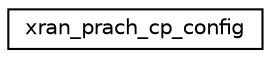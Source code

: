 digraph "Graphical Class Hierarchy"
{
 // LATEX_PDF_SIZE
  edge [fontname="Helvetica",fontsize="10",labelfontname="Helvetica",labelfontsize="10"];
  node [fontname="Helvetica",fontsize="10",shape=record];
  rankdir="LR";
  Node0 [label="xran_prach_cp_config",height=0.2,width=0.4,color="black", fillcolor="white", style="filled",URL="$structxran__prach__cp__config.html",tooltip=" "];
}
